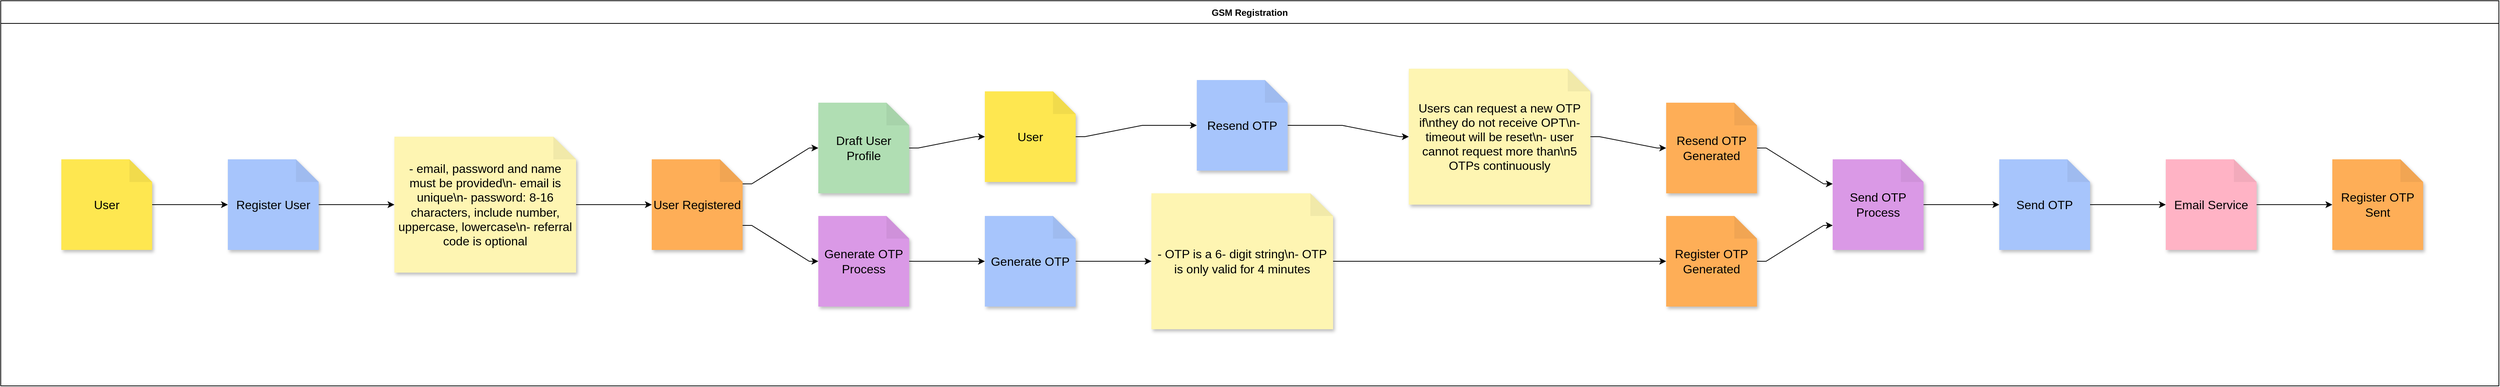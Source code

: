 <mxfile>
    <diagram id="KsdnMBLfTyLPeN08rfrZ" name="Page-1">
        <mxGraphModel dx="4325" dy="3675" grid="1" gridSize="10" guides="1" tooltips="1" connect="1" arrows="1" fold="1" page="1" pageScale="1" pageWidth="850" pageHeight="1100" math="0" shadow="0">
            <root>
                <mxCell id="0"/>
                <mxCell id="1" parent="0"/>
                <mxCell id="2" value="GSM Registration" style="swimlane;startSize=30;horizontal=1;" parent="1" vertex="1">
                    <mxGeometry width="3300" height="510" as="geometry"/>
                </mxCell>
                <mxCell id="User.1" value="User" style="shape=note;whiteSpace=wrap;html=1;backgroundOutline=1;darkOpacity=0.05;fillColor=#fee750;strokeColor=none;fontSize=16;fontStyle=0;rotation=0;shadow=1;" parent="2" vertex="1">
                    <mxGeometry x="80" y="210" width="120" height="120" as="geometry"/>
                </mxCell>
                <mxCell id="User.2" value="User" style="shape=note;whiteSpace=wrap;html=1;backgroundOutline=1;darkOpacity=0.05;fillColor=#fee750;strokeColor=none;fontSize=16;fontStyle=0;rotation=0;shadow=1;" parent="2" vertex="1">
                    <mxGeometry x="1300" y="120" width="120" height="120" as="geometry"/>
                </mxCell>
                <mxCell id="RegisterUser" value="Register User" style="shape=note;whiteSpace=wrap;html=1;backgroundOutline=1;darkOpacity=0.05;fillColor=#a7c5fc;strokeColor=none;fontSize=16;fontStyle=0;rotation=0;shadow=1;" parent="2" vertex="1">
                    <mxGeometry x="300" y="210" width="120" height="120" as="geometry"/>
                </mxCell>
                <mxCell id="Policy1" value="- email, password and name must be provided\n- email is unique\n- password: 8-16 characters, include number, uppercase, lowercase\n- referral code is optional" style="shape=note;whiteSpace=wrap;html=1;backgroundOutline=1;darkOpacity=0.05;fillColor=#fef5b2;strokeColor=none;fontSize=16;fontStyle=0;rotation=0;shadow=1;" parent="2" vertex="1">
                    <mxGeometry x="520" y="180" width="240" height="180" as="geometry"/>
                </mxCell>
                <mxCell id="UserRegistered" value="User Registered" style="shape=note;whiteSpace=wrap;html=1;backgroundOutline=1;darkOpacity=0.05;fillColor=#feae57;strokeColor=none;fontSize=16;fontStyle=0;rotation=0;shadow=1;" parent="2" vertex="1">
                    <mxGeometry x="860" y="210" width="120" height="120" as="geometry"/>
                </mxCell>
                <mxCell id="DraftUserProfile" value="Draft User Profile" style="shape=note;whiteSpace=wrap;html=1;backgroundOutline=1;darkOpacity=0.05;fillColor=#b0deb3;strokeColor=none;fontSize=16;fontStyle=0;rotation=0;shadow=1;" parent="2" vertex="1">
                    <mxGeometry x="1080" y="135" width="120" height="120" as="geometry"/>
                </mxCell>
                <mxCell id="ResendOTP" value="Resend OTP" style="shape=note;whiteSpace=wrap;html=1;backgroundOutline=1;darkOpacity=0.05;fillColor=#a7c5fc;strokeColor=none;fontSize=16;fontStyle=0;rotation=0;shadow=1;" parent="2" vertex="1">
                    <mxGeometry x="1580" y="105" width="120" height="120" as="geometry"/>
                </mxCell>
                <mxCell id="ResendOTPProcess" value="Users can request a new OTP if\nthey do not receive OPT\n- timeout will be reset\n- user cannot request more than\n5 OTPs continuously" style="shape=note;whiteSpace=wrap;html=1;backgroundOutline=1;darkOpacity=0.05;fillColor=#fef5b2;strokeColor=none;fontSize=16;fontStyle=0;rotation=0;shadow=1;" parent="2" vertex="1">
                    <mxGeometry x="1860" y="90" width="240" height="180" as="geometry"/>
                </mxCell>
                <mxCell id="ResendOTPGenerated" value="Resend OTP Generated" style="shape=note;whiteSpace=wrap;html=1;backgroundOutline=1;darkOpacity=0.05;fillColor=#feae57;strokeColor=none;fontSize=16;fontStyle=0;rotation=0;shadow=1;" parent="2" vertex="1">
                    <mxGeometry x="2200" y="135" width="120" height="120" as="geometry"/>
                </mxCell>
                <mxCell id="SendOTPProcess" value="Send OTP Process" style="shape=note;whiteSpace=wrap;html=1;backgroundOutline=1;darkOpacity=0.05;fillColor=#da99e6;strokeColor=none;fontSize=16;fontStyle=0;rotation=0;shadow=1;" parent="2" vertex="1">
                    <mxGeometry x="2420" y="210" width="120" height="120" as="geometry"/>
                </mxCell>
                <mxCell id="GenerateOTPProcess" value="Generate OTP Process" style="shape=note;whiteSpace=wrap;html=1;backgroundOutline=1;darkOpacity=0.05;fillColor=#da99e6;strokeColor=none;fontSize=16;fontStyle=0;rotation=0;shadow=1;" parent="2" vertex="1">
                    <mxGeometry x="1080" y="285" width="120" height="120" as="geometry"/>
                </mxCell>
                <mxCell id="GenerateOTP" value="Generate OTP" style="shape=note;whiteSpace=wrap;html=1;backgroundOutline=1;darkOpacity=0.05;fillColor=#a7c5fc;strokeColor=none;fontSize=16;fontStyle=0;rotation=0;shadow=1;" parent="2" vertex="1">
                    <mxGeometry x="1300" y="285" width="120" height="120" as="geometry"/>
                </mxCell>
                <mxCell id="ValidateOTPProcess" value="- OTP is a 6- digit string\n- OTP is only valid for 4 minutes" style="shape=note;whiteSpace=wrap;html=1;backgroundOutline=1;darkOpacity=0.05;fillColor=#fef5b2;strokeColor=none;fontSize=16;fontStyle=0;rotation=0;shadow=1;" parent="2" vertex="1">
                    <mxGeometry x="1520" y="255" width="240" height="180" as="geometry"/>
                </mxCell>
                <mxCell id="RegisterOTPGenerated" value="Register OTP Generated" style="shape=note;whiteSpace=wrap;html=1;backgroundOutline=1;darkOpacity=0.05;fillColor=#feae57;strokeColor=none;fontSize=16;fontStyle=0;rotation=0;shadow=1;" parent="2" vertex="1">
                    <mxGeometry x="2200" y="285" width="120" height="120" as="geometry"/>
                </mxCell>
                <mxCell id="SendOTP" value="Send OTP" style="shape=note;whiteSpace=wrap;html=1;backgroundOutline=1;darkOpacity=0.05;fillColor=#a7c5fc;strokeColor=none;fontSize=16;fontStyle=0;rotation=0;shadow=1;" parent="2" vertex="1">
                    <mxGeometry x="2640" y="210" width="120" height="120" as="geometry"/>
                </mxCell>
                <mxCell id="EmailService" value="Email Service" style="shape=note;whiteSpace=wrap;html=1;backgroundOutline=1;darkOpacity=0.05;fillColor=#ffb3c5;strokeColor=none;fontSize=16;fontStyle=0;rotation=0;shadow=1;" parent="2" vertex="1">
                    <mxGeometry x="2860" y="210" width="120" height="120" as="geometry"/>
                </mxCell>
                <mxCell id="RegisterOTPSent" value="Register OTP Sent" style="shape=note;whiteSpace=wrap;html=1;backgroundOutline=1;darkOpacity=0.05;fillColor=#feae57;strokeColor=none;fontSize=16;fontStyle=0;rotation=0;shadow=1;" parent="2" vertex="1">
                    <mxGeometry x="3080" y="210" width="120" height="120" as="geometry"/>
                </mxCell>
                <mxCell id="flow1" style="edgeStyle=orthogonalEdgeStyle;rounded=0;orthogonalLoop=1;jettySize=auto;html=1;noEdgeStyle=1;orthogonal=1;" parent="2" source="User.1" target="RegisterUser" edge="1">
                    <mxGeometry relative="1" as="geometry">
                        <Array as="points">
                            <mxPoint x="212" y="270"/>
                            <mxPoint x="288" y="270"/>
                        </Array>
                    </mxGeometry>
                </mxCell>
                <mxCell id="flow2" style="edgeStyle=orthogonalEdgeStyle;rounded=0;orthogonalLoop=1;jettySize=auto;html=1;noEdgeStyle=1;orthogonal=1;" parent="2" source="RegisterUser" target="Policy1" edge="1">
                    <mxGeometry relative="1" as="geometry">
                        <Array as="points">
                            <mxPoint x="432" y="270"/>
                            <mxPoint x="508" y="270"/>
                        </Array>
                    </mxGeometry>
                </mxCell>
                <mxCell id="flow3" style="edgeStyle=orthogonalEdgeStyle;rounded=0;orthogonalLoop=1;jettySize=auto;html=1;noEdgeStyle=1;orthogonal=1;" parent="2" source="Policy1" target="UserRegistered" edge="1">
                    <mxGeometry relative="1" as="geometry">
                        <Array as="points">
                            <mxPoint x="772" y="270"/>
                            <mxPoint x="848" y="270"/>
                        </Array>
                    </mxGeometry>
                </mxCell>
                <mxCell id="flow4" style="edgeStyle=orthogonalEdgeStyle;rounded=0;orthogonalLoop=1;jettySize=auto;html=1;noEdgeStyle=1;orthogonal=1;" parent="2" source="UserRegistered" target="DraftUserProfile" edge="1">
                    <mxGeometry relative="1" as="geometry">
                        <Array as="points">
                            <mxPoint x="992" y="242.5"/>
                            <mxPoint x="1068" y="195"/>
                        </Array>
                    </mxGeometry>
                </mxCell>
                <mxCell id="flow5" style="edgeStyle=orthogonalEdgeStyle;rounded=0;orthogonalLoop=1;jettySize=auto;html=1;noEdgeStyle=1;orthogonal=1;" parent="2" source="DraftUserProfile" target="User.2" edge="1">
                    <mxGeometry relative="1" as="geometry">
                        <Array as="points">
                            <mxPoint x="1212" y="195"/>
                            <mxPoint x="1288" y="180"/>
                        </Array>
                    </mxGeometry>
                </mxCell>
                <mxCell id="flow6" style="edgeStyle=orthogonalEdgeStyle;rounded=0;orthogonalLoop=1;jettySize=auto;html=1;noEdgeStyle=1;orthogonal=1;" parent="2" source="User.2" target="ResendOTP" edge="1">
                    <mxGeometry relative="1" as="geometry">
                        <Array as="points">
                            <mxPoint x="1432" y="180"/>
                            <mxPoint x="1508" y="165"/>
                        </Array>
                    </mxGeometry>
                </mxCell>
                <mxCell id="flow7" style="edgeStyle=orthogonalEdgeStyle;rounded=0;orthogonalLoop=1;jettySize=auto;html=1;noEdgeStyle=1;orthogonal=1;" parent="2" source="ResendOTP" target="ResendOTPProcess" edge="1">
                    <mxGeometry relative="1" as="geometry">
                        <Array as="points">
                            <mxPoint x="1772" y="165"/>
                            <mxPoint x="1848" y="180"/>
                        </Array>
                    </mxGeometry>
                </mxCell>
                <mxCell id="flow8" style="edgeStyle=orthogonalEdgeStyle;rounded=0;orthogonalLoop=1;jettySize=auto;html=1;noEdgeStyle=1;orthogonal=1;" parent="2" source="ResendOTPProcess" target="ResendOTPGenerated" edge="1">
                    <mxGeometry relative="1" as="geometry">
                        <Array as="points">
                            <mxPoint x="2112" y="180"/>
                            <mxPoint x="2188" y="195"/>
                        </Array>
                    </mxGeometry>
                </mxCell>
                <mxCell id="flow9" style="edgeStyle=orthogonalEdgeStyle;rounded=0;orthogonalLoop=1;jettySize=auto;html=1;noEdgeStyle=1;orthogonal=1;" parent="2" source="ResendOTPGenerated" target="SendOTPProcess" edge="1">
                    <mxGeometry relative="1" as="geometry">
                        <Array as="points">
                            <mxPoint x="2332" y="195"/>
                            <mxPoint x="2408" y="242.5"/>
                        </Array>
                    </mxGeometry>
                </mxCell>
                <mxCell id="flow10" style="edgeStyle=orthogonalEdgeStyle;rounded=0;orthogonalLoop=1;jettySize=auto;html=1;noEdgeStyle=1;orthogonal=1;" parent="2" source="UserRegistered" target="GenerateOTPProcess" edge="1">
                    <mxGeometry relative="1" as="geometry">
                        <Array as="points">
                            <mxPoint x="992" y="297.5"/>
                            <mxPoint x="1068" y="345"/>
                        </Array>
                    </mxGeometry>
                </mxCell>
                <mxCell id="flow11" style="edgeStyle=orthogonalEdgeStyle;rounded=0;orthogonalLoop=1;jettySize=auto;html=1;noEdgeStyle=1;orthogonal=1;" parent="2" source="GenerateOTPProcess" target="GenerateOTP" edge="1">
                    <mxGeometry relative="1" as="geometry">
                        <Array as="points">
                            <mxPoint x="1212" y="345"/>
                            <mxPoint x="1288" y="345"/>
                        </Array>
                    </mxGeometry>
                </mxCell>
                <mxCell id="flow12" style="edgeStyle=orthogonalEdgeStyle;rounded=0;orthogonalLoop=1;jettySize=auto;html=1;noEdgeStyle=1;orthogonal=1;" parent="2" source="GenerateOTP" target="ValidateOTPProcess" edge="1">
                    <mxGeometry relative="1" as="geometry">
                        <Array as="points">
                            <mxPoint x="1432" y="345"/>
                            <mxPoint x="1508" y="345"/>
                        </Array>
                    </mxGeometry>
                </mxCell>
                <mxCell id="flow13" style="edgeStyle=orthogonalEdgeStyle;rounded=0;orthogonalLoop=1;jettySize=auto;html=1;noEdgeStyle=1;orthogonal=1;" parent="2" source="ValidateOTPProcess" target="RegisterOTPGenerated" edge="1">
                    <mxGeometry relative="1" as="geometry">
                        <Array as="points">
                            <mxPoint x="1772" y="345"/>
                            <mxPoint x="1810" y="345"/>
                            <mxPoint x="2150" y="345"/>
                            <mxPoint x="2188" y="345"/>
                        </Array>
                    </mxGeometry>
                </mxCell>
                <mxCell id="flow14" style="edgeStyle=orthogonalEdgeStyle;rounded=0;orthogonalLoop=1;jettySize=auto;html=1;noEdgeStyle=1;orthogonal=1;" parent="2" source="RegisterOTPGenerated" target="SendOTPProcess" edge="1">
                    <mxGeometry relative="1" as="geometry">
                        <Array as="points">
                            <mxPoint x="2332" y="345"/>
                            <mxPoint x="2408" y="297.5"/>
                        </Array>
                    </mxGeometry>
                </mxCell>
                <mxCell id="flow15" style="edgeStyle=orthogonalEdgeStyle;rounded=0;orthogonalLoop=1;jettySize=auto;html=1;noEdgeStyle=1;orthogonal=1;" parent="2" source="SendOTPProcess" target="SendOTP" edge="1">
                    <mxGeometry relative="1" as="geometry">
                        <Array as="points">
                            <mxPoint x="2552" y="270"/>
                            <mxPoint x="2628" y="270"/>
                        </Array>
                    </mxGeometry>
                </mxCell>
                <mxCell id="flow16" style="edgeStyle=orthogonalEdgeStyle;rounded=0;orthogonalLoop=1;jettySize=auto;html=1;noEdgeStyle=1;orthogonal=1;" parent="2" source="SendOTP" target="EmailService" edge="1">
                    <mxGeometry relative="1" as="geometry">
                        <Array as="points">
                            <mxPoint x="2772" y="270"/>
                            <mxPoint x="2848" y="270"/>
                        </Array>
                    </mxGeometry>
                </mxCell>
                <mxCell id="flow17" style="edgeStyle=orthogonalEdgeStyle;rounded=0;orthogonalLoop=1;jettySize=auto;html=1;noEdgeStyle=1;orthogonal=1;" parent="2" source="EmailService" target="RegisterOTPSent" edge="1">
                    <mxGeometry relative="1" as="geometry">
                        <Array as="points">
                            <mxPoint x="2992" y="270"/>
                            <mxPoint x="3068" y="270"/>
                        </Array>
                    </mxGeometry>
                </mxCell>
            </root>
        </mxGraphModel>
    </diagram>
</mxfile>